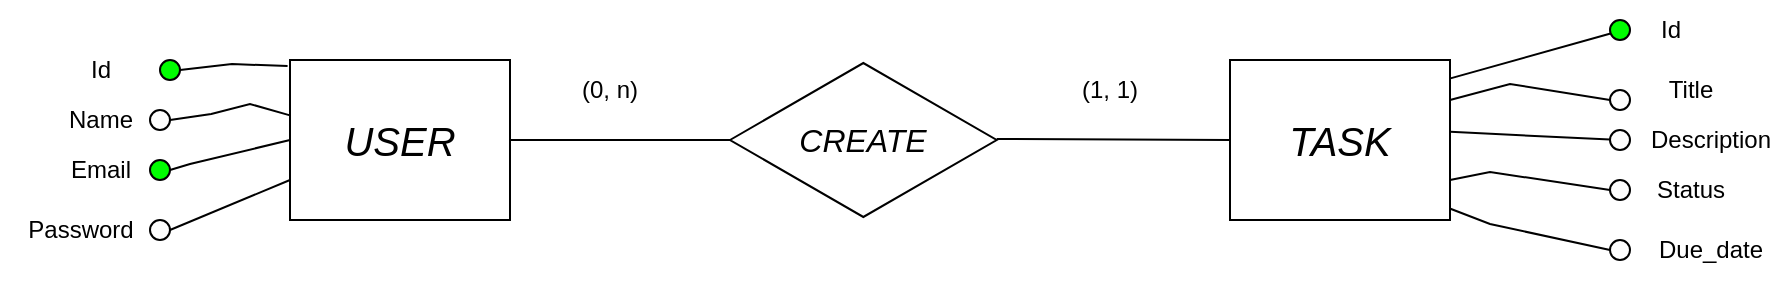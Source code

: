 <mxfile version="24.7.8">
  <diagram name="Página-1" id="oE5SToJG6d0fqBrR_LVp">
    <mxGraphModel dx="926" dy="576" grid="1" gridSize="10" guides="1" tooltips="1" connect="1" arrows="1" fold="1" page="1" pageScale="1" pageWidth="1169" pageHeight="827" math="0" shadow="0">
      <root>
        <mxCell id="0" />
        <mxCell id="1" parent="0" />
        <mxCell id="YD6msoa2M3r7hMomgX2S-1" value="&lt;i style=&quot;&quot;&gt;&lt;font style=&quot;font-size: 20px;&quot;&gt;USER&lt;/font&gt;&lt;/i&gt;" style="rounded=0;whiteSpace=wrap;html=1;fillColor=none;" vertex="1" parent="1">
          <mxGeometry x="370" y="118" width="110" height="80" as="geometry" />
        </mxCell>
        <mxCell id="YD6msoa2M3r7hMomgX2S-2" value="&lt;i style=&quot;&quot;&gt;&lt;font style=&quot;font-size: 20px;&quot;&gt;TASK&lt;/font&gt;&lt;/i&gt;" style="rounded=0;whiteSpace=wrap;html=1;fillColor=none;align=center;" vertex="1" parent="1">
          <mxGeometry x="840" y="118" width="110" height="80" as="geometry" />
        </mxCell>
        <mxCell id="YD6msoa2M3r7hMomgX2S-3" value="&lt;i&gt;&lt;font style=&quot;font-size: 16px;&quot;&gt;CREATE&lt;/font&gt;&lt;/i&gt;" style="html=1;whiteSpace=wrap;aspect=fixed;shape=isoRectangle;fillColor=none;" vertex="1" parent="1">
          <mxGeometry x="590" y="118" width="133.34" height="80" as="geometry" />
        </mxCell>
        <mxCell id="YD6msoa2M3r7hMomgX2S-5" value="" style="endArrow=none;html=1;rounded=0;exitX=1;exitY=0.5;exitDx=0;exitDy=0;" edge="1" parent="1" source="YD6msoa2M3r7hMomgX2S-1">
          <mxGeometry width="50" height="50" relative="1" as="geometry">
            <mxPoint x="490" y="158" as="sourcePoint" />
            <mxPoint x="590" y="158" as="targetPoint" />
          </mxGeometry>
        </mxCell>
        <mxCell id="YD6msoa2M3r7hMomgX2S-6" value="" style="endArrow=none;html=1;rounded=0;exitX=1;exitY=0.5;exitDx=0;exitDy=0;entryX=0;entryY=0.5;entryDx=0;entryDy=0;" edge="1" parent="1" target="YD6msoa2M3r7hMomgX2S-2">
          <mxGeometry width="50" height="50" relative="1" as="geometry">
            <mxPoint x="723.34" y="157.5" as="sourcePoint" />
            <mxPoint x="835.34" y="158.5" as="targetPoint" />
          </mxGeometry>
        </mxCell>
        <mxCell id="YD6msoa2M3r7hMomgX2S-8" value="Name" style="text;html=1;align=center;verticalAlign=middle;resizable=0;points=[];autosize=1;strokeColor=none;fillColor=none;" vertex="1" parent="1">
          <mxGeometry x="245" y="133" width="60" height="30" as="geometry" />
        </mxCell>
        <mxCell id="YD6msoa2M3r7hMomgX2S-14" value="Email" style="text;html=1;align=center;verticalAlign=middle;resizable=0;points=[];autosize=1;strokeColor=none;fillColor=none;" vertex="1" parent="1">
          <mxGeometry x="250" y="158" width="50" height="30" as="geometry" />
        </mxCell>
        <mxCell id="YD6msoa2M3r7hMomgX2S-15" value="Password" style="text;html=1;align=center;verticalAlign=middle;resizable=0;points=[];autosize=1;strokeColor=none;fillColor=none;" vertex="1" parent="1">
          <mxGeometry x="225" y="188" width="80" height="30" as="geometry" />
        </mxCell>
        <mxCell id="YD6msoa2M3r7hMomgX2S-17" value="" style="ellipse;whiteSpace=wrap;html=1;" vertex="1" parent="1">
          <mxGeometry x="300" y="198" width="10" height="10" as="geometry" />
        </mxCell>
        <mxCell id="YD6msoa2M3r7hMomgX2S-18" value="" style="ellipse;whiteSpace=wrap;html=1;fillColor=#00FF00;" vertex="1" parent="1">
          <mxGeometry x="300" y="168" width="10" height="10" as="geometry" />
        </mxCell>
        <mxCell id="YD6msoa2M3r7hMomgX2S-19" value="" style="ellipse;whiteSpace=wrap;html=1;" vertex="1" parent="1">
          <mxGeometry x="300" y="143" width="10" height="10" as="geometry" />
        </mxCell>
        <mxCell id="YD6msoa2M3r7hMomgX2S-23" value="" style="endArrow=none;html=1;rounded=0;entryX=0;entryY=0.75;entryDx=0;entryDy=0;exitX=1;exitY=0.5;exitDx=0;exitDy=0;" edge="1" parent="1" source="YD6msoa2M3r7hMomgX2S-17" target="YD6msoa2M3r7hMomgX2S-1">
          <mxGeometry width="50" height="50" relative="1" as="geometry">
            <mxPoint x="280" y="218" as="sourcePoint" />
            <mxPoint x="330" y="168" as="targetPoint" />
          </mxGeometry>
        </mxCell>
        <mxCell id="YD6msoa2M3r7hMomgX2S-24" value="" style="endArrow=none;html=1;rounded=0;entryX=0;entryY=0.5;entryDx=0;entryDy=0;exitX=1;exitY=0.5;exitDx=0;exitDy=0;" edge="1" parent="1" source="YD6msoa2M3r7hMomgX2S-18" target="YD6msoa2M3r7hMomgX2S-1">
          <mxGeometry width="50" height="50" relative="1" as="geometry">
            <mxPoint x="290" y="223" as="sourcePoint" />
            <mxPoint x="380" y="188" as="targetPoint" />
            <Array as="points">
              <mxPoint x="320" y="170" />
            </Array>
          </mxGeometry>
        </mxCell>
        <mxCell id="YD6msoa2M3r7hMomgX2S-25" value="" style="endArrow=none;html=1;rounded=0;exitX=1;exitY=0.5;exitDx=0;exitDy=0;entryX=0;entryY=0.346;entryDx=0;entryDy=0;entryPerimeter=0;" edge="1" parent="1" source="YD6msoa2M3r7hMomgX2S-19" target="YD6msoa2M3r7hMomgX2S-1">
          <mxGeometry width="50" height="50" relative="1" as="geometry">
            <mxPoint x="330" y="151.41" as="sourcePoint" />
            <mxPoint x="371" y="145" as="targetPoint" />
            <Array as="points">
              <mxPoint x="330.62" y="145" />
              <mxPoint x="350" y="140" />
            </Array>
          </mxGeometry>
        </mxCell>
        <mxCell id="YD6msoa2M3r7hMomgX2S-26" value="Title" style="text;html=1;align=center;verticalAlign=middle;resizable=0;points=[];autosize=1;strokeColor=none;fillColor=none;" vertex="1" parent="1">
          <mxGeometry x="1045" y="118" width="50" height="30" as="geometry" />
        </mxCell>
        <mxCell id="YD6msoa2M3r7hMomgX2S-27" value="Description" style="text;html=1;align=center;verticalAlign=middle;resizable=0;points=[];autosize=1;strokeColor=none;fillColor=none;" vertex="1" parent="1">
          <mxGeometry x="1040" y="143" width="80" height="30" as="geometry" />
        </mxCell>
        <mxCell id="YD6msoa2M3r7hMomgX2S-28" value="Status" style="text;html=1;align=center;verticalAlign=middle;resizable=0;points=[];autosize=1;strokeColor=none;fillColor=none;" vertex="1" parent="1">
          <mxGeometry x="1040" y="168" width="60" height="30" as="geometry" />
        </mxCell>
        <mxCell id="YD6msoa2M3r7hMomgX2S-29" value="Due_date" style="text;html=1;align=center;verticalAlign=middle;resizable=0;points=[];autosize=1;strokeColor=none;fillColor=none;" vertex="1" parent="1">
          <mxGeometry x="1040" y="198" width="80" height="30" as="geometry" />
        </mxCell>
        <mxCell id="YD6msoa2M3r7hMomgX2S-30" value="" style="endArrow=none;html=1;rounded=0;exitX=1;exitY=0.25;exitDx=0;exitDy=0;entryX=0;entryY=0.5;entryDx=0;entryDy=0;" edge="1" parent="1" source="YD6msoa2M3r7hMomgX2S-2" target="YD6msoa2M3r7hMomgX2S-33">
          <mxGeometry width="50" height="50" relative="1" as="geometry">
            <mxPoint x="980" y="210" as="sourcePoint" />
            <mxPoint x="980" y="130" as="targetPoint" />
            <Array as="points">
              <mxPoint x="980" y="130" />
            </Array>
          </mxGeometry>
        </mxCell>
        <mxCell id="YD6msoa2M3r7hMomgX2S-32" value="" style="ellipse;whiteSpace=wrap;html=1;aspect=fixed;" vertex="1" parent="1">
          <mxGeometry x="1030" y="153" width="10" height="10" as="geometry" />
        </mxCell>
        <mxCell id="YD6msoa2M3r7hMomgX2S-33" value="" style="ellipse;whiteSpace=wrap;html=1;aspect=fixed;" vertex="1" parent="1">
          <mxGeometry x="1030" y="133" width="10" height="10" as="geometry" />
        </mxCell>
        <mxCell id="YD6msoa2M3r7hMomgX2S-35" value="" style="ellipse;whiteSpace=wrap;html=1;aspect=fixed;" vertex="1" parent="1">
          <mxGeometry x="1030" y="208" width="10" height="10" as="geometry" />
        </mxCell>
        <mxCell id="YD6msoa2M3r7hMomgX2S-36" value="" style="ellipse;whiteSpace=wrap;html=1;aspect=fixed;" vertex="1" parent="1">
          <mxGeometry x="1030" y="178" width="10" height="10" as="geometry" />
        </mxCell>
        <mxCell id="YD6msoa2M3r7hMomgX2S-37" value="" style="endArrow=none;html=1;rounded=0;exitX=1.001;exitY=0.449;exitDx=0;exitDy=0;exitPerimeter=0;" edge="1" parent="1" source="YD6msoa2M3r7hMomgX2S-2" target="YD6msoa2M3r7hMomgX2S-32">
          <mxGeometry width="50" height="50" relative="1" as="geometry">
            <mxPoint x="960" y="148" as="sourcePoint" />
            <mxPoint x="995" y="138" as="targetPoint" />
            <Array as="points" />
          </mxGeometry>
        </mxCell>
        <mxCell id="YD6msoa2M3r7hMomgX2S-38" value="" style="endArrow=none;html=1;rounded=0;entryX=0;entryY=0.5;entryDx=0;entryDy=0;exitX=1;exitY=0.75;exitDx=0;exitDy=0;" edge="1" parent="1" source="YD6msoa2M3r7hMomgX2S-2" target="YD6msoa2M3r7hMomgX2S-36">
          <mxGeometry width="50" height="50" relative="1" as="geometry">
            <mxPoint x="951" y="173" as="sourcePoint" />
            <mxPoint x="1005" y="148" as="targetPoint" />
            <Array as="points">
              <mxPoint x="970" y="174" />
            </Array>
          </mxGeometry>
        </mxCell>
        <mxCell id="YD6msoa2M3r7hMomgX2S-39" value="" style="endArrow=none;html=1;rounded=0;exitX=1.002;exitY=0.93;exitDx=0;exitDy=0;entryX=0;entryY=0.5;entryDx=0;entryDy=0;exitPerimeter=0;" edge="1" parent="1" source="YD6msoa2M3r7hMomgX2S-2" target="YD6msoa2M3r7hMomgX2S-35">
          <mxGeometry width="50" height="50" relative="1" as="geometry">
            <mxPoint x="940" y="196" as="sourcePoint" />
            <mxPoint x="975" y="186" as="targetPoint" />
            <Array as="points">
              <mxPoint x="970" y="200" />
            </Array>
          </mxGeometry>
        </mxCell>
        <mxCell id="YD6msoa2M3r7hMomgX2S-42" value="Id" style="text;html=1;align=center;verticalAlign=middle;resizable=0;points=[];autosize=1;strokeColor=none;fillColor=none;" vertex="1" parent="1">
          <mxGeometry x="1045" y="88" width="30" height="30" as="geometry" />
        </mxCell>
        <mxCell id="YD6msoa2M3r7hMomgX2S-43" value="" style="ellipse;whiteSpace=wrap;html=1;aspect=fixed;fillColor=#00FF00;" vertex="1" parent="1">
          <mxGeometry x="1030" y="98" width="10" height="10" as="geometry" />
        </mxCell>
        <mxCell id="YD6msoa2M3r7hMomgX2S-45" value="" style="endArrow=none;html=1;rounded=0;exitX=1.002;exitY=0.115;exitDx=0;exitDy=0;entryX=0.03;entryY=0.678;entryDx=0;entryDy=0;exitPerimeter=0;entryPerimeter=0;" edge="1" parent="1" source="YD6msoa2M3r7hMomgX2S-2" target="YD6msoa2M3r7hMomgX2S-43">
          <mxGeometry width="50" height="50" relative="1" as="geometry">
            <mxPoint x="960" y="148" as="sourcePoint" />
            <mxPoint x="1040" y="123" as="targetPoint" />
            <Array as="points" />
          </mxGeometry>
        </mxCell>
        <mxCell id="YD6msoa2M3r7hMomgX2S-46" value="" style="ellipse;whiteSpace=wrap;html=1;fillColor=#00FF00;" vertex="1" parent="1">
          <mxGeometry x="305" y="118" width="10" height="10" as="geometry" />
        </mxCell>
        <mxCell id="YD6msoa2M3r7hMomgX2S-47" value="Id" style="text;html=1;align=center;verticalAlign=middle;resizable=0;points=[];autosize=1;strokeColor=none;fillColor=none;" vertex="1" parent="1">
          <mxGeometry x="260" y="108" width="30" height="30" as="geometry" />
        </mxCell>
        <mxCell id="YD6msoa2M3r7hMomgX2S-48" value="" style="endArrow=none;html=1;rounded=0;exitX=1;exitY=0.5;exitDx=0;exitDy=0;entryX=-0.011;entryY=0.038;entryDx=0;entryDy=0;entryPerimeter=0;" edge="1" parent="1" source="YD6msoa2M3r7hMomgX2S-46" target="YD6msoa2M3r7hMomgX2S-1">
          <mxGeometry width="50" height="50" relative="1" as="geometry">
            <mxPoint x="330" y="158" as="sourcePoint" />
            <mxPoint x="380" y="156" as="targetPoint" />
            <Array as="points">
              <mxPoint x="341" y="120" />
            </Array>
          </mxGeometry>
        </mxCell>
        <mxCell id="YD6msoa2M3r7hMomgX2S-49" value="(0, n)" style="text;html=1;align=center;verticalAlign=middle;whiteSpace=wrap;rounded=0;" vertex="1" parent="1">
          <mxGeometry x="500" y="118" width="60" height="30" as="geometry" />
        </mxCell>
        <mxCell id="YD6msoa2M3r7hMomgX2S-50" value="(1, 1)" style="text;html=1;align=center;verticalAlign=middle;whiteSpace=wrap;rounded=0;" vertex="1" parent="1">
          <mxGeometry x="750" y="118" width="60" height="30" as="geometry" />
        </mxCell>
      </root>
    </mxGraphModel>
  </diagram>
</mxfile>
